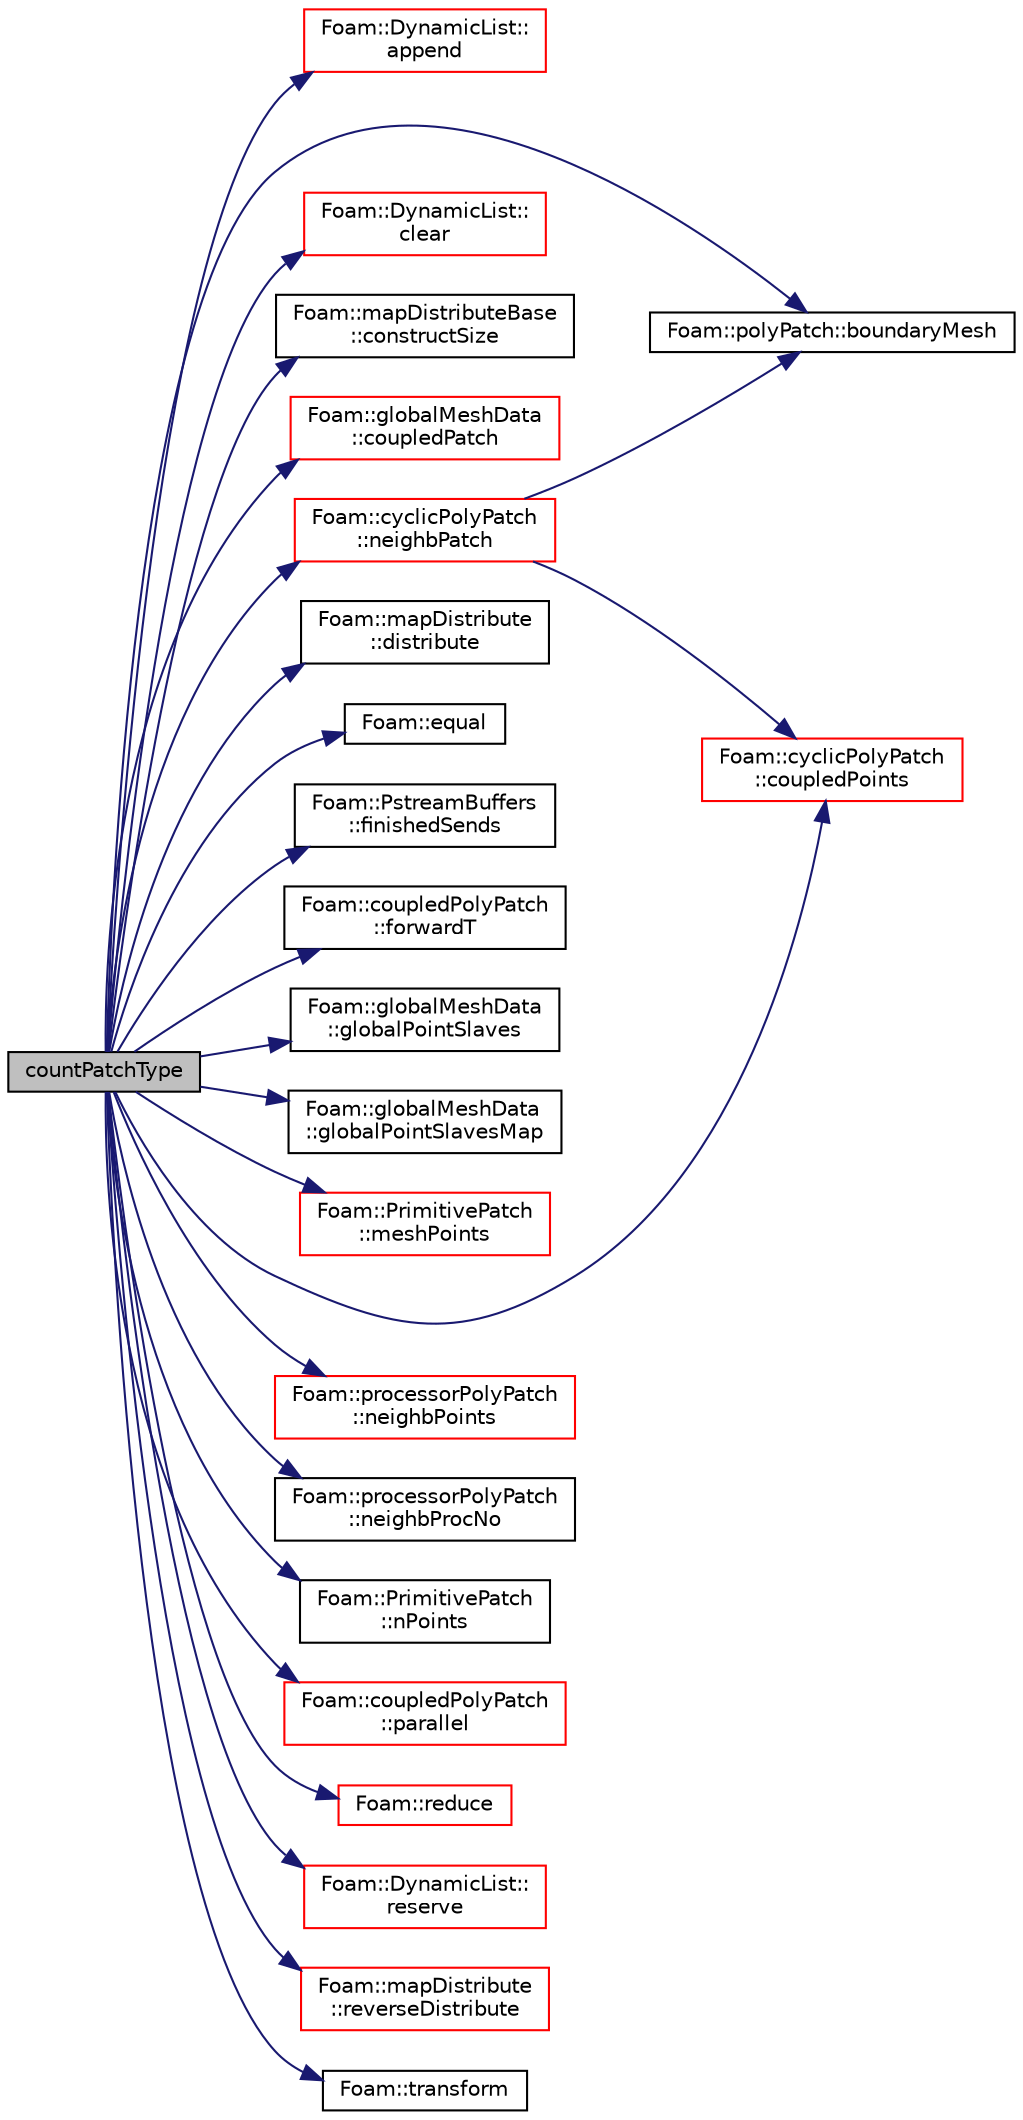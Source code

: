 digraph "countPatchType"
{
  bgcolor="transparent";
  edge [fontname="Helvetica",fontsize="10",labelfontname="Helvetica",labelfontsize="10"];
  node [fontname="Helvetica",fontsize="10",shape=record];
  rankdir="LR";
  Node1 [label="countPatchType",height=0.2,width=0.4,color="black", fillcolor="grey75", style="filled", fontcolor="black"];
  Node1 -> Node2 [color="midnightblue",fontsize="10",style="solid",fontname="Helvetica"];
  Node2 [label="Foam::DynamicList::\lappend",height=0.2,width=0.4,color="red",URL="$a00610.html#a7b67b42af715604376ad63a681dee6d8",tooltip="Append an element at the end of the list. "];
  Node1 -> Node3 [color="midnightblue",fontsize="10",style="solid",fontname="Helvetica"];
  Node3 [label="Foam::polyPatch::boundaryMesh",height=0.2,width=0.4,color="black",URL="$a01975.html#a967e2a9a4a6da59154f932595447adc9",tooltip="Return boundaryMesh reference. "];
  Node1 -> Node4 [color="midnightblue",fontsize="10",style="solid",fontname="Helvetica"];
  Node4 [label="Foam::DynamicList::\lclear",height=0.2,width=0.4,color="red",URL="$a00610.html#ac8bb3912a3ce86b15842e79d0b421204",tooltip="Clear the addressed list, i.e. set the size to zero. "];
  Node1 -> Node5 [color="midnightblue",fontsize="10",style="solid",fontname="Helvetica"];
  Node5 [label="Foam::mapDistributeBase\l::constructSize",height=0.2,width=0.4,color="black",URL="$a01436.html#a31e35cc37553bf187f244f12f1ad9c37",tooltip="Constructed data size. "];
  Node1 -> Node6 [color="midnightblue",fontsize="10",style="solid",fontname="Helvetica"];
  Node6 [label="Foam::globalMeshData\l::coupledPatch",height=0.2,width=0.4,color="red",URL="$a00945.html#afbcae5ee9ab7ebe172d3809f611d745d",tooltip="Return patch of all coupled faces. "];
  Node1 -> Node7 [color="midnightblue",fontsize="10",style="solid",fontname="Helvetica"];
  Node7 [label="Foam::cyclicPolyPatch\l::coupledPoints",height=0.2,width=0.4,color="red",URL="$a00487.html#a022d7b47b3f88e0a33b8f8022bb22473",tooltip="Return connected points (from patch local to neighbour patch local) "];
  Node1 -> Node8 [color="midnightblue",fontsize="10",style="solid",fontname="Helvetica"];
  Node8 [label="Foam::mapDistribute\l::distribute",height=0.2,width=0.4,color="black",URL="$a01435.html#aaa12ce6cf9cbdd9dfb0015d8c93d1214",tooltip="Distribute data using default commsType. "];
  Node1 -> Node9 [color="midnightblue",fontsize="10",style="solid",fontname="Helvetica"];
  Node9 [label="Foam::equal",height=0.2,width=0.4,color="black",URL="$a10893.html#a0ed9ee813cd2f52f84744f4b69b370f3"];
  Node1 -> Node10 [color="midnightblue",fontsize="10",style="solid",fontname="Helvetica"];
  Node10 [label="Foam::PstreamBuffers\l::finishedSends",height=0.2,width=0.4,color="black",URL="$a02065.html#a9a9e71480e6b0d1b6d8ef3450eb576ce",tooltip="Mark all sends as having been done. This will start receives. "];
  Node1 -> Node11 [color="midnightblue",fontsize="10",style="solid",fontname="Helvetica"];
  Node11 [label="Foam::coupledPolyPatch\l::forwardT",height=0.2,width=0.4,color="black",URL="$a00422.html#a187f3034c3ee57e3abbcf469b39819b9",tooltip="Return face transformation tensor. "];
  Node1 -> Node12 [color="midnightblue",fontsize="10",style="solid",fontname="Helvetica"];
  Node12 [label="Foam::globalMeshData\l::globalPointSlaves",height=0.2,width=0.4,color="black",URL="$a00945.html#a46e0f83a5e64f815d61733c92c275f89"];
  Node1 -> Node13 [color="midnightblue",fontsize="10",style="solid",fontname="Helvetica"];
  Node13 [label="Foam::globalMeshData\l::globalPointSlavesMap",height=0.2,width=0.4,color="black",URL="$a00945.html#ac273c239bfa0b6bf0c37ece116ce813e"];
  Node1 -> Node14 [color="midnightblue",fontsize="10",style="solid",fontname="Helvetica"];
  Node14 [label="Foam::PrimitivePatch\l::meshPoints",height=0.2,width=0.4,color="red",URL="$a02019.html#ae4935f85c38392518565dd7c666e3caf",tooltip="Return labelList of mesh points in patch. They are constructed. "];
  Node1 -> Node15 [color="midnightblue",fontsize="10",style="solid",fontname="Helvetica"];
  Node15 [label="Foam::cyclicPolyPatch\l::neighbPatch",height=0.2,width=0.4,color="red",URL="$a00487.html#a49d80ca28e191e7195db3ec436dea127"];
  Node15 -> Node3 [color="midnightblue",fontsize="10",style="solid",fontname="Helvetica"];
  Node15 -> Node7 [color="midnightblue",fontsize="10",style="solid",fontname="Helvetica"];
  Node1 -> Node16 [color="midnightblue",fontsize="10",style="solid",fontname="Helvetica"];
  Node16 [label="Foam::processorPolyPatch\l::neighbPoints",height=0.2,width=0.4,color="red",URL="$a02043.html#a0df4c2a277d7b4c5214d6d55ee242917",tooltip="Return neighbour point labels. WIP. "];
  Node1 -> Node17 [color="midnightblue",fontsize="10",style="solid",fontname="Helvetica"];
  Node17 [label="Foam::processorPolyPatch\l::neighbProcNo",height=0.2,width=0.4,color="black",URL="$a02043.html#a7537ca4bf823410f0135d5d18e24d6da",tooltip="Return neigbour processor number. "];
  Node1 -> Node18 [color="midnightblue",fontsize="10",style="solid",fontname="Helvetica"];
  Node18 [label="Foam::PrimitivePatch\l::nPoints",height=0.2,width=0.4,color="black",URL="$a02019.html#a9927abeba2c8506177084d644b6e573a",tooltip="Return number of points supporting patch faces. "];
  Node1 -> Node19 [color="midnightblue",fontsize="10",style="solid",fontname="Helvetica"];
  Node19 [label="Foam::coupledPolyPatch\l::parallel",height=0.2,width=0.4,color="red",URL="$a00422.html#a155cd0ed094eb1c75aba4cdb37be8c4d",tooltip="Are the cyclic planes parallel. "];
  Node1 -> Node20 [color="midnightblue",fontsize="10",style="solid",fontname="Helvetica"];
  Node20 [label="Foam::reduce",height=0.2,width=0.4,color="red",URL="$a10893.html#a7ffd6af4acc2eb9ba72ee296b5ecda23"];
  Node1 -> Node21 [color="midnightblue",fontsize="10",style="solid",fontname="Helvetica"];
  Node21 [label="Foam::DynamicList::\lreserve",height=0.2,width=0.4,color="red",URL="$a00610.html#a7294bcb6d8983466db362b4acf6e72ec",tooltip="Reserve allocation space for at least this size. "];
  Node1 -> Node22 [color="midnightblue",fontsize="10",style="solid",fontname="Helvetica"];
  Node22 [label="Foam::mapDistribute\l::reverseDistribute",height=0.2,width=0.4,color="red",URL="$a01435.html#ae5978ec7d5cfaaa710d2266027280062",tooltip="Reverse distribute data using default commsType. "];
  Node1 -> Node23 [color="midnightblue",fontsize="10",style="solid",fontname="Helvetica"];
  Node23 [label="Foam::transform",height=0.2,width=0.4,color="black",URL="$a10893.html#a919915170941701c1223291531ad010c"];
}
